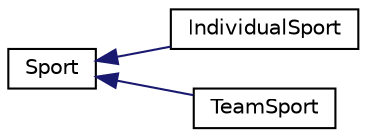 digraph "Graphical Class Hierarchy"
{
 // LATEX_PDF_SIZE
  edge [fontname="Helvetica",fontsize="10",labelfontname="Helvetica",labelfontsize="10"];
  node [fontname="Helvetica",fontsize="10",shape=record];
  rankdir="LR";
  Node0 [label="Sport",height=0.2,width=0.4,color="black", fillcolor="white", style="filled",URL="$class_sport.html",tooltip=" "];
  Node0 -> Node1 [dir="back",color="midnightblue",fontsize="10",style="solid",fontname="Helvetica"];
  Node1 [label="IndividualSport",height=0.2,width=0.4,color="black", fillcolor="white", style="filled",URL="$class_individual_sport.html",tooltip=" "];
  Node0 -> Node2 [dir="back",color="midnightblue",fontsize="10",style="solid",fontname="Helvetica"];
  Node2 [label="TeamSport",height=0.2,width=0.4,color="black", fillcolor="white", style="filled",URL="$class_team_sport.html",tooltip=" "];
}
